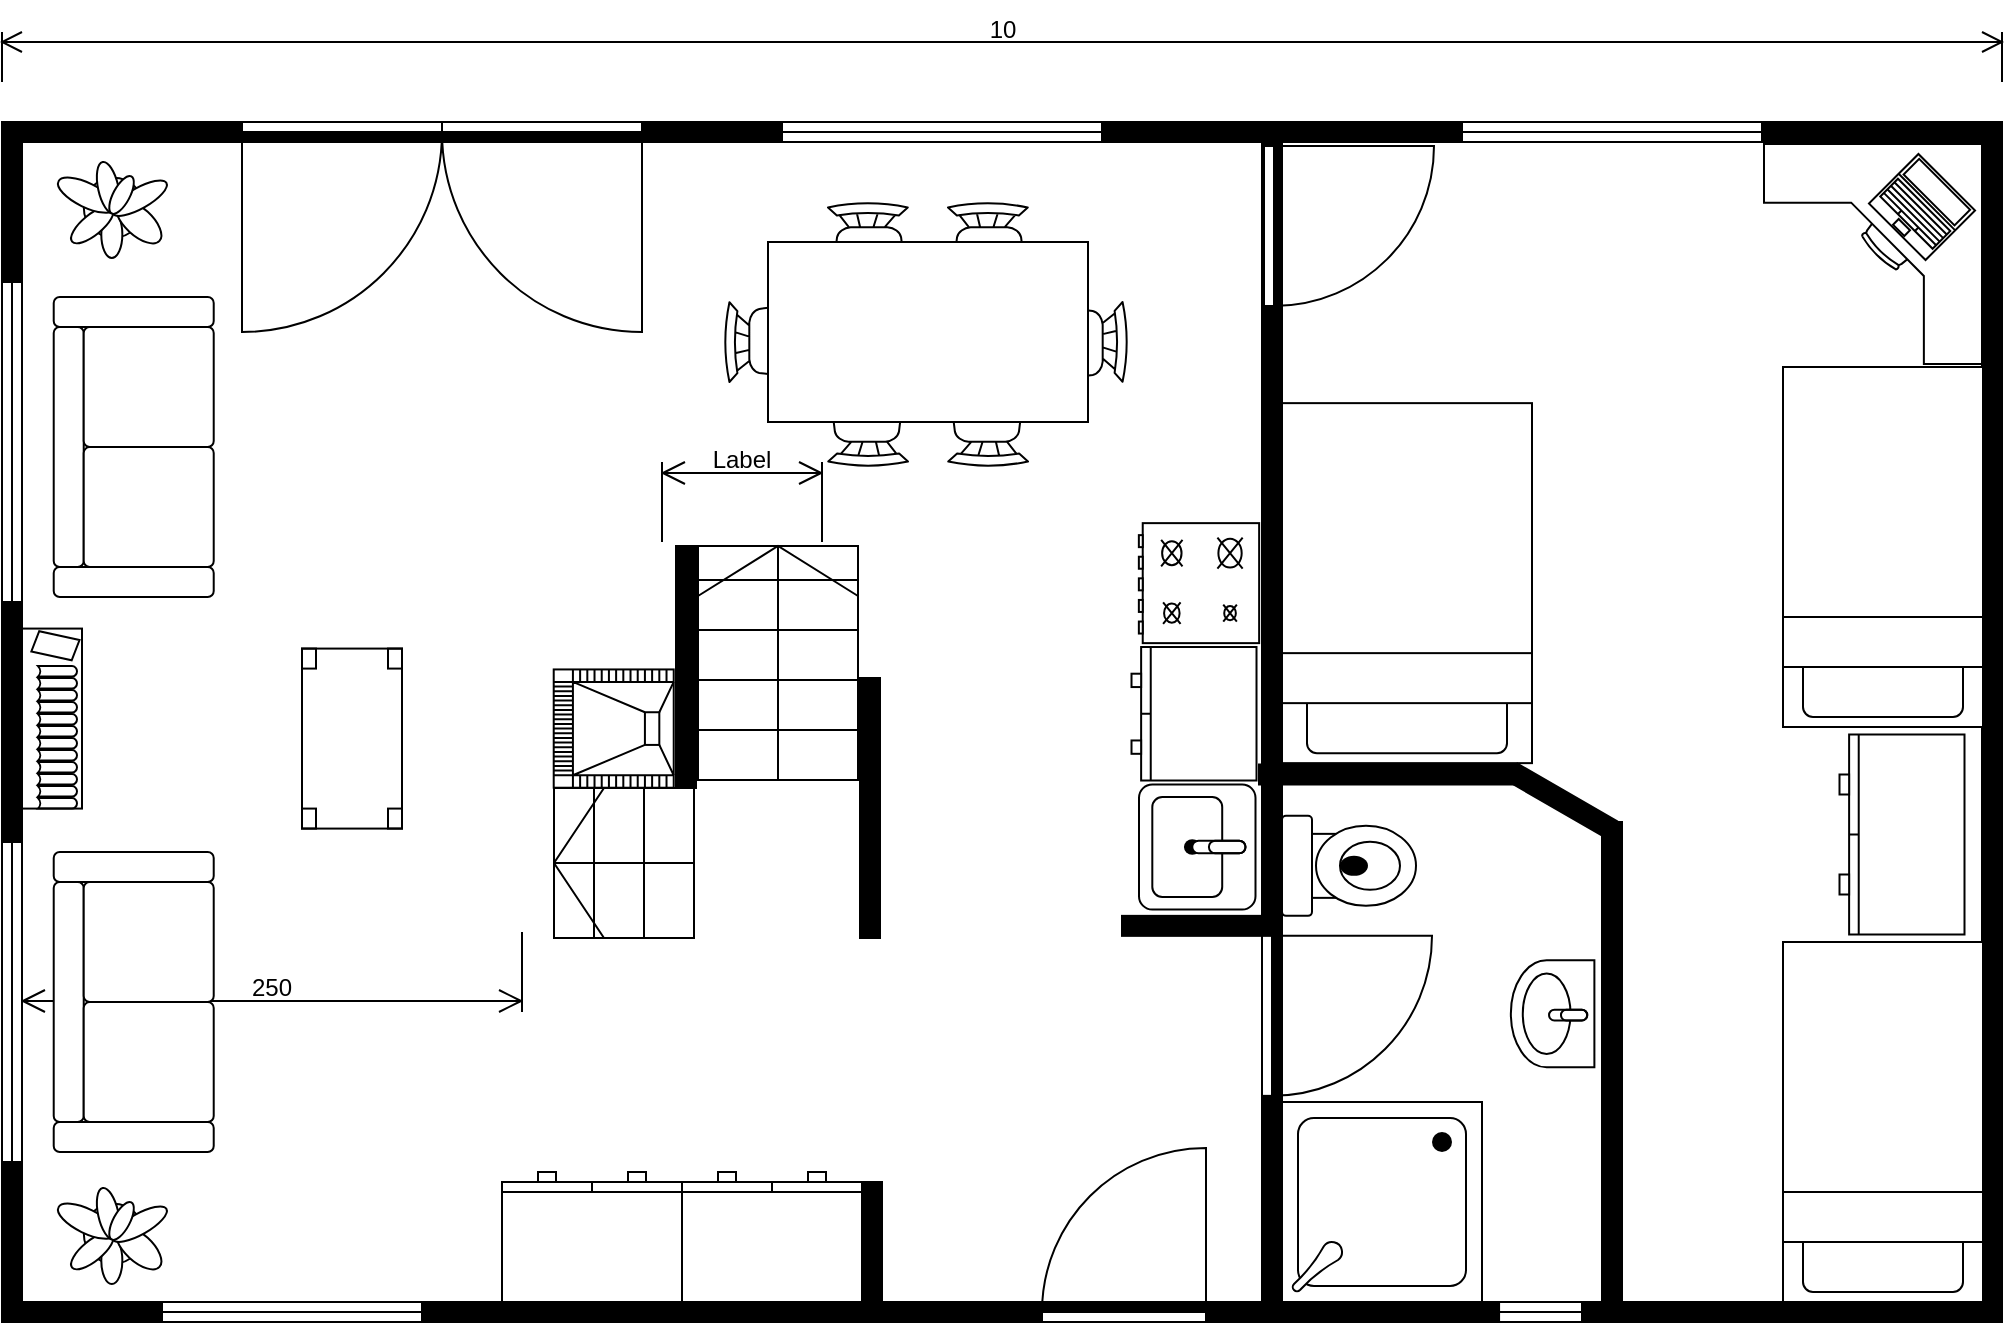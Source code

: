 <mxfile version="21.1.1" type="github">
  <diagram name="Page-1" id="UrBLJqBkVr9rx_V7ReC3">
    <mxGraphModel dx="993" dy="662" grid="1" gridSize="10" guides="1" tooltips="1" connect="1" arrows="1" fold="1" page="1" pageScale="1" pageWidth="827" pageHeight="1169" math="0" shadow="0">
      <root>
        <mxCell id="0" />
        <mxCell id="1" parent="0" />
        <mxCell id="ja9HUVGWkq7oPQu7SO5F-1" value="" style="verticalLabelPosition=bottom;html=1;verticalAlign=top;align=center;shape=mxgraph.floorplan.room;fillColor=strokeColor;" parent="1" vertex="1">
          <mxGeometry y="160" width="1000" height="600" as="geometry" />
        </mxCell>
        <mxCell id="ja9HUVGWkq7oPQu7SO5F-10" value="" style="verticalLabelPosition=bottom;html=1;verticalAlign=top;align=center;shape=mxgraph.floorplan.sink_22;direction=south;rotation=0;" parent="1" vertex="1">
          <mxGeometry x="568.5" y="491.25" width="58.25" height="62.5" as="geometry" />
        </mxCell>
        <mxCell id="ja9HUVGWkq7oPQu7SO5F-11" value="" style="verticalLabelPosition=bottom;html=1;verticalAlign=top;align=center;shape=mxgraph.floorplan.refrigerator;direction=west;rotation=-90;" parent="1" vertex="1">
          <mxGeometry x="361" y="372" width="60" height="60" as="geometry" />
        </mxCell>
        <mxCell id="ja9HUVGWkq7oPQu7SO5F-16" value="10" style="verticalLabelPosition=middle;dashed=0;shadow=0;html=1;shape=mxgraph.cabinets.dimension;verticalAlign=top;align=center;" parent="1" vertex="1">
          <mxGeometry y="100" width="1000" height="40" as="geometry" />
        </mxCell>
        <mxCell id="ja9HUVGWkq7oPQu7SO5F-36" value="" style="verticalLabelPosition=bottom;html=1;verticalAlign=top;align=center;shape=mxgraph.floorplan.couch;rotation=-90;" parent="1" vertex="1">
          <mxGeometry x="-9.14" y="282.5" width="150" height="80" as="geometry" />
        </mxCell>
        <mxCell id="vWpz6fK-cWEZlQxo3mpZ-5" value="" style="verticalLabelPosition=bottom;html=1;verticalAlign=top;align=center;shape=mxgraph.floorplan.bed_single;direction=west;" parent="1" vertex="1">
          <mxGeometry x="640" y="300.57" width="125" height="180" as="geometry" />
        </mxCell>
        <mxCell id="vWpz6fK-cWEZlQxo3mpZ-11" value="" style="verticalLabelPosition=bottom;html=1;verticalAlign=top;align=center;shape=mxgraph.floorplan.bed_single;direction=west;" parent="1" vertex="1">
          <mxGeometry x="890.5" y="282.5" width="100" height="180" as="geometry" />
        </mxCell>
        <mxCell id="vWpz6fK-cWEZlQxo3mpZ-30" value="" style="verticalLabelPosition=bottom;html=1;verticalAlign=top;align=center;shape=mxgraph.floorplan.wall;fillColor=strokeColor;direction=south;" parent="1" vertex="1">
          <mxGeometry x="630" y="170" width="10" height="580" as="geometry" />
        </mxCell>
        <mxCell id="vWpz6fK-cWEZlQxo3mpZ-34" value="" style="verticalLabelPosition=bottom;html=1;verticalAlign=top;align=center;shape=mxgraph.floorplan.plant;" parent="1" vertex="1">
          <mxGeometry x="30" y="690" width="47" height="51" as="geometry" />
        </mxCell>
        <mxCell id="vWpz6fK-cWEZlQxo3mpZ-36" value="" style="verticalLabelPosition=bottom;html=1;verticalAlign=top;align=center;shape=mxgraph.floorplan.fireplace;rotation=-90;" parent="1" vertex="1">
          <mxGeometry x="276.29" y="433.29" width="59.14" height="60" as="geometry" />
        </mxCell>
        <mxCell id="vWpz6fK-cWEZlQxo3mpZ-38" value="" style="verticalLabelPosition=bottom;html=1;verticalAlign=top;align=center;shape=mxgraph.floorplan.wallCorner;fillColor=strokeColor;direction=south;" parent="1" vertex="1">
          <mxGeometry x="348" y="438" width="91" height="130" as="geometry" />
        </mxCell>
        <mxCell id="vWpz6fK-cWEZlQxo3mpZ-39" value="" style="verticalLabelPosition=bottom;html=1;verticalAlign=top;align=center;shape=mxgraph.floorplan.doorUneven;dx=0.5;" parent="1" vertex="1">
          <mxGeometry x="120" y="160" width="200" height="85" as="geometry" />
        </mxCell>
        <mxCell id="vWpz6fK-cWEZlQxo3mpZ-42" value="" style="verticalLabelPosition=bottom;html=1;verticalAlign=top;align=center;shape=mxgraph.floorplan.wall;fillColor=strokeColor;direction=south;" parent="1" vertex="1">
          <mxGeometry x="430" y="690" width="10" height="60" as="geometry" />
        </mxCell>
        <mxCell id="vWpz6fK-cWEZlQxo3mpZ-45" value="" style="verticalLabelPosition=bottom;html=1;verticalAlign=top;align=center;shape=mxgraph.floorplan.wall;fillColor=strokeColor;" parent="1" vertex="1">
          <mxGeometry x="560" y="556.93" width="80" height="10" as="geometry" />
        </mxCell>
        <mxCell id="vWpz6fK-cWEZlQxo3mpZ-48" value="" style="verticalLabelPosition=bottom;html=1;verticalAlign=top;align=center;shape=mxgraph.floorplan.wall;fillColor=strokeColor;direction=south;" parent="1" vertex="1">
          <mxGeometry x="337" y="372" width="10" height="121" as="geometry" />
        </mxCell>
        <mxCell id="vWpz6fK-cWEZlQxo3mpZ-49" value="100" style="verticalLabelPosition=middle;dashed=0;shadow=0;html=1;shape=mxgraph.cabinets.dimension;verticalAlign=top;align=center;" parent="1" vertex="1">
          <mxGeometry x="350" y="422.5" width="80" height="40" as="geometry" />
        </mxCell>
        <mxCell id="vWpz6fK-cWEZlQxo3mpZ-50" value="" style="verticalLabelPosition=bottom;html=1;verticalAlign=top;align=center;shape=mxgraph.floorplan.stairs;direction=south;rotation=-180;" parent="1" vertex="1">
          <mxGeometry x="348" y="372" width="80" height="117" as="geometry" />
        </mxCell>
        <mxCell id="vWpz6fK-cWEZlQxo3mpZ-51" value="" style="verticalLabelPosition=bottom;html=1;verticalAlign=top;align=center;shape=mxgraph.floorplan.stairs;rotation=-180;" parent="1" vertex="1">
          <mxGeometry x="276" y="493" width="70" height="75" as="geometry" />
        </mxCell>
        <mxCell id="vWpz6fK-cWEZlQxo3mpZ-55" value="" style="verticalLabelPosition=bottom;html=1;verticalAlign=top;align=center;shape=mxgraph.floorplan.wall;fillColor=strokeColor;" parent="1" vertex="1">
          <mxGeometry x="628.5" y="481.25" width="130" height="10" as="geometry" />
        </mxCell>
        <mxCell id="vWpz6fK-cWEZlQxo3mpZ-56" value="" style="verticalLabelPosition=bottom;html=1;verticalAlign=top;align=center;shape=mxgraph.floorplan.bed_single;direction=west;rotation=0;" parent="1" vertex="1">
          <mxGeometry x="890.5" y="570" width="100" height="180" as="geometry" />
        </mxCell>
        <mxCell id="vWpz6fK-cWEZlQxo3mpZ-58" value="" style="verticalLabelPosition=bottom;html=1;verticalAlign=top;align=center;shape=mxgraph.floorplan.doorRight;aspect=fixed;direction=north;" parent="1" vertex="1">
          <mxGeometry x="630" y="566.93" width="85" height="80" as="geometry" />
        </mxCell>
        <mxCell id="vWpz6fK-cWEZlQxo3mpZ-59" value="" style="verticalLabelPosition=bottom;html=1;verticalAlign=top;align=center;shape=mxgraph.floorplan.shower2;rotation=-180;" parent="1" vertex="1">
          <mxGeometry x="640" y="650" width="100" height="100" as="geometry" />
        </mxCell>
        <mxCell id="vWpz6fK-cWEZlQxo3mpZ-60" value="" style="verticalLabelPosition=bottom;html=1;verticalAlign=top;align=center;shape=mxgraph.floorplan.toilet;direction=north;" parent="1" vertex="1">
          <mxGeometry x="640" y="506.93" width="67" height="50" as="geometry" />
        </mxCell>
        <mxCell id="vWpz6fK-cWEZlQxo3mpZ-61" value="" style="verticalLabelPosition=bottom;html=1;verticalAlign=top;align=center;shape=mxgraph.floorplan.wall;fillColor=strokeColor;direction=south;rotation=120;" parent="1" vertex="1">
          <mxGeometry x="775.09" y="470.78" width="10" height="57.5" as="geometry" />
        </mxCell>
        <mxCell id="vWpz6fK-cWEZlQxo3mpZ-62" value="" style="verticalLabelPosition=bottom;html=1;verticalAlign=top;align=center;shape=mxgraph.floorplan.wall;fillColor=strokeColor;direction=south;" parent="1" vertex="1">
          <mxGeometry x="800" y="510" width="10" height="240" as="geometry" />
        </mxCell>
        <mxCell id="vWpz6fK-cWEZlQxo3mpZ-63" value="" style="verticalLabelPosition=bottom;html=1;verticalAlign=top;align=center;shape=mxgraph.floorplan.window;" parent="1" vertex="1">
          <mxGeometry x="730" y="160" width="150" height="10" as="geometry" />
        </mxCell>
        <mxCell id="vWpz6fK-cWEZlQxo3mpZ-64" value="" style="verticalLabelPosition=bottom;html=1;verticalAlign=top;align=center;shape=mxgraph.floorplan.window;" parent="1" vertex="1">
          <mxGeometry x="390" y="160" width="160" height="10" as="geometry" />
        </mxCell>
        <mxCell id="vWpz6fK-cWEZlQxo3mpZ-65" value="" style="verticalLabelPosition=bottom;html=1;verticalAlign=top;align=center;shape=mxgraph.floorplan.table;rotation=-90;" parent="1" vertex="1">
          <mxGeometry x="130" y="443.29" width="90" height="50" as="geometry" />
        </mxCell>
        <mxCell id="vWpz6fK-cWEZlQxo3mpZ-66" value="" style="verticalLabelPosition=bottom;html=1;verticalAlign=top;align=center;shape=mxgraph.floorplan.window;" parent="1" vertex="1">
          <mxGeometry x="80" y="750" width="130" height="10" as="geometry" />
        </mxCell>
        <mxCell id="vWpz6fK-cWEZlQxo3mpZ-77" value="" style="verticalLabelPosition=bottom;html=1;verticalAlign=top;align=center;shape=mxgraph.floorplan.sink_1;rotation=90;" parent="1" vertex="1">
          <mxGeometry x="748.54" y="585" width="53.54" height="41.77" as="geometry" />
        </mxCell>
        <mxCell id="sQ_boYwWnSBo-Sk0caSp-1" value="" style="verticalLabelPosition=bottom;html=1;verticalAlign=top;align=center;shape=mxgraph.floorplan.doorLeft;aspect=fixed;rotation=-180;" vertex="1" parent="1">
          <mxGeometry x="520" y="672.87" width="82" height="87.13" as="geometry" />
        </mxCell>
        <mxCell id="sQ_boYwWnSBo-Sk0caSp-3" value="" style="verticalLabelPosition=bottom;html=1;verticalAlign=top;align=center;shape=mxgraph.floorplan.desk_corner;rotation=90;" vertex="1" parent="1">
          <mxGeometry x="880.5" y="171.5" width="110" height="109" as="geometry" />
        </mxCell>
        <mxCell id="sQ_boYwWnSBo-Sk0caSp-5" value="" style="verticalLabelPosition=bottom;html=1;verticalAlign=top;align=center;shape=mxgraph.floorplan.window;" vertex="1" parent="1">
          <mxGeometry x="748.54" y="750" width="41.46" height="10" as="geometry" />
        </mxCell>
        <mxCell id="sQ_boYwWnSBo-Sk0caSp-6" value="" style="verticalLabelPosition=bottom;html=1;verticalAlign=top;align=center;shape=mxgraph.floorplan.window;direction=south;" vertex="1" parent="1">
          <mxGeometry y="240" width="10" height="160" as="geometry" />
        </mxCell>
        <mxCell id="sQ_boYwWnSBo-Sk0caSp-7" value="" style="verticalLabelPosition=bottom;html=1;verticalAlign=top;align=center;shape=mxgraph.floorplan.window;direction=south;" vertex="1" parent="1">
          <mxGeometry y="520" width="10" height="160" as="geometry" />
        </mxCell>
        <mxCell id="sQ_boYwWnSBo-Sk0caSp-8" value="" style="verticalLabelPosition=bottom;html=1;verticalAlign=top;align=center;shape=mxgraph.floorplan.dresser;rotation=-180;" vertex="1" parent="1">
          <mxGeometry x="340" y="685" width="90" height="65" as="geometry" />
        </mxCell>
        <mxCell id="sQ_boYwWnSBo-Sk0caSp-9" value="" style="verticalLabelPosition=bottom;html=1;verticalAlign=top;align=center;shape=mxgraph.floorplan.range_1;rotation=90;" vertex="1" parent="1">
          <mxGeometry x="568.5" y="360.5" width="60" height="60.14" as="geometry" />
        </mxCell>
        <mxCell id="sQ_boYwWnSBo-Sk0caSp-10" value="" style="verticalLabelPosition=bottom;html=1;verticalAlign=top;align=center;shape=mxgraph.floorplan.laptop;rotation=45;" vertex="1" parent="1">
          <mxGeometry x="940" y="185" width="40" height="35" as="geometry" />
        </mxCell>
        <mxCell id="sQ_boYwWnSBo-Sk0caSp-11" value="" style="verticalLabelPosition=bottom;html=1;verticalAlign=top;align=center;shape=mxgraph.floorplan.dresser;rotation=90;" vertex="1" parent="1">
          <mxGeometry x="562.63" y="424.63" width="66.75" height="62.5" as="geometry" />
        </mxCell>
        <mxCell id="sQ_boYwWnSBo-Sk0caSp-12" value="" style="verticalLabelPosition=bottom;html=1;verticalAlign=top;align=center;shape=mxgraph.floorplan.dresser;rotation=90;" vertex="1" parent="1">
          <mxGeometry x="900" y="485" width="100" height="62.5" as="geometry" />
        </mxCell>
        <mxCell id="sQ_boYwWnSBo-Sk0caSp-15" value="250" style="shape=dimension;whiteSpace=wrap;html=1;align=center;points=[];verticalAlign=bottom;spacingBottom=3;labelBackgroundColor=none;" vertex="1" parent="1">
          <mxGeometry x="10" y="565" width="250" height="40" as="geometry" />
        </mxCell>
        <mxCell id="sQ_boYwWnSBo-Sk0caSp-17" value="" style="verticalLabelPosition=bottom;html=1;verticalAlign=top;align=center;shape=mxgraph.floorplan.bookcase;direction=north;" vertex="1" parent="1">
          <mxGeometry x="10" y="413.29" width="30" height="90" as="geometry" />
        </mxCell>
        <mxCell id="sQ_boYwWnSBo-Sk0caSp-18" value="" style="verticalLabelPosition=bottom;html=1;verticalAlign=top;align=center;shape=mxgraph.floorplan.dresser;rotation=-180;" vertex="1" parent="1">
          <mxGeometry x="250" y="685" width="90" height="65" as="geometry" />
        </mxCell>
        <mxCell id="sQ_boYwWnSBo-Sk0caSp-22" value="" style="verticalLabelPosition=bottom;html=1;verticalAlign=top;align=center;shape=mxgraph.floorplan.doorRight;aspect=fixed;direction=north;" vertex="1" parent="1">
          <mxGeometry x="631" y="172.0" width="85" height="80" as="geometry" />
        </mxCell>
        <mxCell id="sQ_boYwWnSBo-Sk0caSp-23" value="" style="verticalLabelPosition=bottom;html=1;verticalAlign=top;align=center;shape=mxgraph.floorplan.chair;shadow=0;" vertex="1" parent="1">
          <mxGeometry x="413" y="200" width="40" height="52" as="geometry" />
        </mxCell>
        <mxCell id="sQ_boYwWnSBo-Sk0caSp-24" value="" style="verticalLabelPosition=bottom;html=1;verticalAlign=top;align=center;shape=mxgraph.floorplan.chair;shadow=0;direction=west;" vertex="1" parent="1">
          <mxGeometry x="413" y="280.5" width="40" height="52" as="geometry" />
        </mxCell>
        <mxCell id="sQ_boYwWnSBo-Sk0caSp-25" value="" style="verticalLabelPosition=bottom;html=1;verticalAlign=top;align=center;shape=mxgraph.floorplan.chair;shadow=0;direction=north;" vertex="1" parent="1">
          <mxGeometry x="361" y="250" width="52" height="40" as="geometry" />
        </mxCell>
        <mxCell id="sQ_boYwWnSBo-Sk0caSp-26" value="" style="verticalLabelPosition=bottom;html=1;verticalAlign=top;align=center;shape=mxgraph.floorplan.chair;shadow=0;direction=south" vertex="1" parent="1">
          <mxGeometry x="511" y="250" width="52" height="40" as="geometry" />
        </mxCell>
        <mxCell id="sQ_boYwWnSBo-Sk0caSp-27" value="" style="verticalLabelPosition=bottom;html=1;verticalAlign=top;align=center;shape=mxgraph.floorplan.chair;shadow=0;" vertex="1" parent="1">
          <mxGeometry x="473" y="200" width="40" height="52" as="geometry" />
        </mxCell>
        <mxCell id="sQ_boYwWnSBo-Sk0caSp-28" value="" style="verticalLabelPosition=bottom;html=1;verticalAlign=top;align=center;shape=mxgraph.floorplan.chair;shadow=0;direction=west;" vertex="1" parent="1">
          <mxGeometry x="473" y="280.5" width="40" height="52" as="geometry" />
        </mxCell>
        <mxCell id="sQ_boYwWnSBo-Sk0caSp-29" value="" style="shape=rect;shadow=0;html=1;" vertex="1" parent="1">
          <mxGeometry x="383" y="220" width="160" height="90" as="geometry" />
        </mxCell>
        <mxCell id="sQ_boYwWnSBo-Sk0caSp-34" value="" style="verticalLabelPosition=bottom;html=1;verticalAlign=top;align=center;shape=mxgraph.floorplan.couch;rotation=-90;" vertex="1" parent="1">
          <mxGeometry x="-9.14" y="560" width="150" height="80" as="geometry" />
        </mxCell>
        <mxCell id="sQ_boYwWnSBo-Sk0caSp-35" value="" style="verticalLabelPosition=bottom;html=1;verticalAlign=top;align=center;shape=mxgraph.floorplan.plant;" vertex="1" parent="1">
          <mxGeometry x="30" y="177" width="47" height="51" as="geometry" />
        </mxCell>
        <mxCell id="sQ_boYwWnSBo-Sk0caSp-36" value="Label" style="shape=dimension;direction=west;whiteSpace=wrap;html=1;align=center;points=[];verticalAlign=top;spacingTop=-15;labelBackgroundColor=none;" vertex="1" parent="1">
          <mxGeometry x="330" y="330" width="80" height="40" as="geometry" />
        </mxCell>
      </root>
    </mxGraphModel>
  </diagram>
</mxfile>
